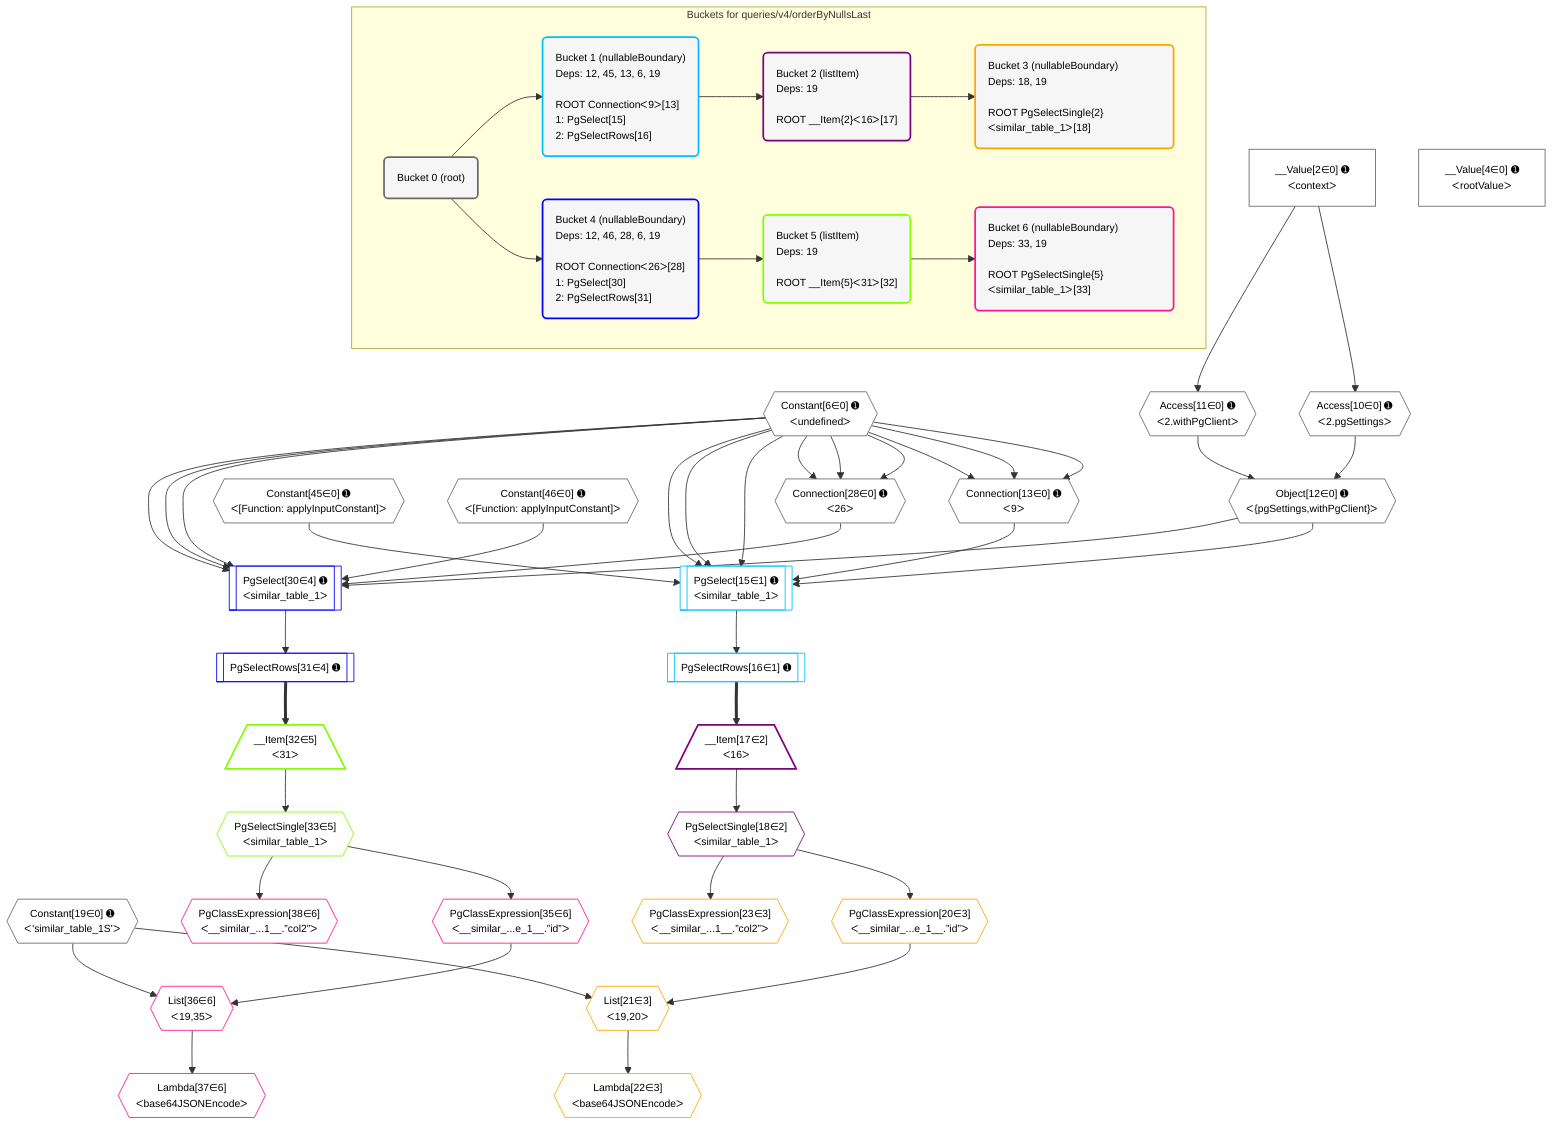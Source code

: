 %%{init: {'themeVariables': { 'fontSize': '12px'}}}%%
graph TD
    classDef path fill:#eee,stroke:#000,color:#000
    classDef plan fill:#fff,stroke-width:1px,color:#000
    classDef itemplan fill:#fff,stroke-width:2px,color:#000
    classDef unbatchedplan fill:#dff,stroke-width:1px,color:#000
    classDef sideeffectplan fill:#fcc,stroke-width:2px,color:#000
    classDef bucket fill:#f6f6f6,color:#000,stroke-width:2px,text-align:left


    %% plan dependencies
    Connection13{{"Connection[13∈0] ➊<br />ᐸ9ᐳ"}}:::plan
    Constant6{{"Constant[6∈0] ➊<br />ᐸundefinedᐳ"}}:::plan
    Constant6 & Constant6 & Constant6 --> Connection13
    Connection28{{"Connection[28∈0] ➊<br />ᐸ26ᐳ"}}:::plan
    Constant6 & Constant6 & Constant6 --> Connection28
    Object12{{"Object[12∈0] ➊<br />ᐸ{pgSettings,withPgClient}ᐳ"}}:::plan
    Access10{{"Access[10∈0] ➊<br />ᐸ2.pgSettingsᐳ"}}:::plan
    Access11{{"Access[11∈0] ➊<br />ᐸ2.withPgClientᐳ"}}:::plan
    Access10 & Access11 --> Object12
    __Value2["__Value[2∈0] ➊<br />ᐸcontextᐳ"]:::plan
    __Value2 --> Access10
    __Value2 --> Access11
    __Value4["__Value[4∈0] ➊<br />ᐸrootValueᐳ"]:::plan
    Constant19{{"Constant[19∈0] ➊<br />ᐸ'similar_table_1S'ᐳ"}}:::plan
    Constant45{{"Constant[45∈0] ➊<br />ᐸ[Function: applyInputConstant]ᐳ"}}:::plan
    Constant46{{"Constant[46∈0] ➊<br />ᐸ[Function: applyInputConstant]ᐳ"}}:::plan
    PgSelect15[["PgSelect[15∈1] ➊<br />ᐸsimilar_table_1ᐳ"]]:::plan
    Object12 & Constant45 & Connection13 & Constant6 & Constant6 & Constant6 --> PgSelect15
    PgSelectRows16[["PgSelectRows[16∈1] ➊"]]:::plan
    PgSelect15 --> PgSelectRows16
    __Item17[/"__Item[17∈2]<br />ᐸ16ᐳ"\]:::itemplan
    PgSelectRows16 ==> __Item17
    PgSelectSingle18{{"PgSelectSingle[18∈2]<br />ᐸsimilar_table_1ᐳ"}}:::plan
    __Item17 --> PgSelectSingle18
    List21{{"List[21∈3]<br />ᐸ19,20ᐳ"}}:::plan
    PgClassExpression20{{"PgClassExpression[20∈3]<br />ᐸ__similar_...e_1__.”id”ᐳ"}}:::plan
    Constant19 & PgClassExpression20 --> List21
    PgSelectSingle18 --> PgClassExpression20
    Lambda22{{"Lambda[22∈3]<br />ᐸbase64JSONEncodeᐳ"}}:::plan
    List21 --> Lambda22
    PgClassExpression23{{"PgClassExpression[23∈3]<br />ᐸ__similar_...1__.”col2”ᐳ"}}:::plan
    PgSelectSingle18 --> PgClassExpression23
    PgSelect30[["PgSelect[30∈4] ➊<br />ᐸsimilar_table_1ᐳ"]]:::plan
    Object12 & Constant46 & Connection28 & Constant6 & Constant6 & Constant6 --> PgSelect30
    PgSelectRows31[["PgSelectRows[31∈4] ➊"]]:::plan
    PgSelect30 --> PgSelectRows31
    __Item32[/"__Item[32∈5]<br />ᐸ31ᐳ"\]:::itemplan
    PgSelectRows31 ==> __Item32
    PgSelectSingle33{{"PgSelectSingle[33∈5]<br />ᐸsimilar_table_1ᐳ"}}:::plan
    __Item32 --> PgSelectSingle33
    List36{{"List[36∈6]<br />ᐸ19,35ᐳ"}}:::plan
    PgClassExpression35{{"PgClassExpression[35∈6]<br />ᐸ__similar_...e_1__.”id”ᐳ"}}:::plan
    Constant19 & PgClassExpression35 --> List36
    PgSelectSingle33 --> PgClassExpression35
    Lambda37{{"Lambda[37∈6]<br />ᐸbase64JSONEncodeᐳ"}}:::plan
    List36 --> Lambda37
    PgClassExpression38{{"PgClassExpression[38∈6]<br />ᐸ__similar_...1__.”col2”ᐳ"}}:::plan
    PgSelectSingle33 --> PgClassExpression38

    %% define steps

    subgraph "Buckets for queries/v4/orderByNullsLast"
    Bucket0("Bucket 0 (root)"):::bucket
    classDef bucket0 stroke:#696969
    class Bucket0,__Value2,__Value4,Constant6,Access10,Access11,Object12,Connection13,Constant19,Connection28,Constant45,Constant46 bucket0
    Bucket1("Bucket 1 (nullableBoundary)<br />Deps: 12, 45, 13, 6, 19<br /><br />ROOT Connectionᐸ9ᐳ[13]<br />1: PgSelect[15]<br />2: PgSelectRows[16]"):::bucket
    classDef bucket1 stroke:#00bfff
    class Bucket1,PgSelect15,PgSelectRows16 bucket1
    Bucket2("Bucket 2 (listItem)<br />Deps: 19<br /><br />ROOT __Item{2}ᐸ16ᐳ[17]"):::bucket
    classDef bucket2 stroke:#7f007f
    class Bucket2,__Item17,PgSelectSingle18 bucket2
    Bucket3("Bucket 3 (nullableBoundary)<br />Deps: 18, 19<br /><br />ROOT PgSelectSingle{2}ᐸsimilar_table_1ᐳ[18]"):::bucket
    classDef bucket3 stroke:#ffa500
    class Bucket3,PgClassExpression20,List21,Lambda22,PgClassExpression23 bucket3
    Bucket4("Bucket 4 (nullableBoundary)<br />Deps: 12, 46, 28, 6, 19<br /><br />ROOT Connectionᐸ26ᐳ[28]<br />1: PgSelect[30]<br />2: PgSelectRows[31]"):::bucket
    classDef bucket4 stroke:#0000ff
    class Bucket4,PgSelect30,PgSelectRows31 bucket4
    Bucket5("Bucket 5 (listItem)<br />Deps: 19<br /><br />ROOT __Item{5}ᐸ31ᐳ[32]"):::bucket
    classDef bucket5 stroke:#7fff00
    class Bucket5,__Item32,PgSelectSingle33 bucket5
    Bucket6("Bucket 6 (nullableBoundary)<br />Deps: 33, 19<br /><br />ROOT PgSelectSingle{5}ᐸsimilar_table_1ᐳ[33]"):::bucket
    classDef bucket6 stroke:#ff1493
    class Bucket6,PgClassExpression35,List36,Lambda37,PgClassExpression38 bucket6
    Bucket0 --> Bucket1 & Bucket4
    Bucket1 --> Bucket2
    Bucket2 --> Bucket3
    Bucket4 --> Bucket5
    Bucket5 --> Bucket6
    end